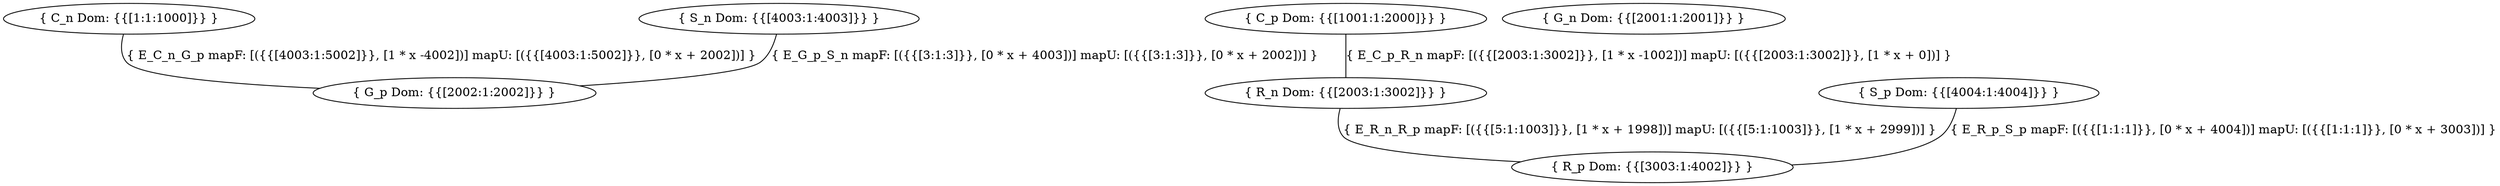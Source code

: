 digraph G{
    ratio="fill"
    node[shape="ellipse"]
    C_n [label="{ C_n Dom: {{[1:1:1000]}} }"]
    C_p [label="{ C_p Dom: {{[1001:1:2000]}} }"]
    G_n [label="{ G_n Dom: {{[2001:1:2001]}} }"]
    G_p [label="{ G_p Dom: {{[2002:1:2002]}} }"]
    R_n [label="{ R_n Dom: {{[2003:1:3002]}} }"]
    R_p [label="{ R_p Dom: {{[3003:1:4002]}} }"]
    S_n [label="{ S_n Dom: {{[4003:1:4003]}} }"]
    S_p [label="{ S_p Dom: {{[4004:1:4004]}} }"]
    
S_p -> R_p [label="{ E_R_p_S_p mapF: [({{[1:1:1]}}, [0 * x + 4004])] mapU: [({{[1:1:1]}}, [0 * x + 3003])] }", arrowhead="none"]
    S_n -> G_p [label="{ E_G_p_S_n mapF: [({{[3:1:3]}}, [0 * x + 4003])] mapU: [({{[3:1:3]}}, [0 * x + 2002])] }", arrowhead="none"]
    R_n -> R_p [label="{ E_R_n_R_p mapF: [({{[5:1:1003]}}, [1 * x + 1998])] mapU: [({{[5:1:1003]}}, [1 * x + 2999])] }", arrowhead="none"]
    C_p -> R_n [label="{ E_C_p_R_n mapF: [({{[2003:1:3002]}}, [1 * x -1002])] mapU: [({{[2003:1:3002]}}, [1 * x + 0])] }", arrowhead="none"]
    C_n -> G_p [label="{ E_C_n_G_p mapF: [({{[4003:1:5002]}}, [1 * x -4002])] mapU: [({{[4003:1:5002]}}, [0 * x + 2002])] }", arrowhead="none"]
    
}

